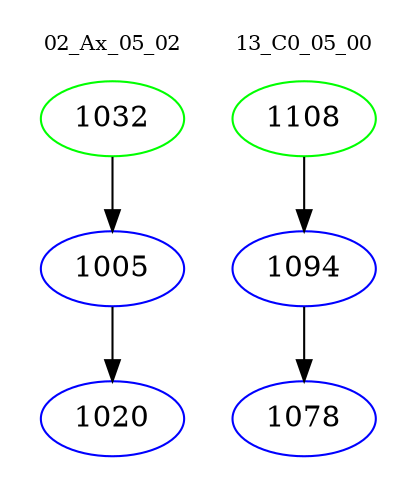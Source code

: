 digraph{
subgraph cluster_0 {
color = white
label = "02_Ax_05_02";
fontsize=10;
T0_1032 [label="1032", color="green"]
T0_1032 -> T0_1005 [color="black"]
T0_1005 [label="1005", color="blue"]
T0_1005 -> T0_1020 [color="black"]
T0_1020 [label="1020", color="blue"]
}
subgraph cluster_1 {
color = white
label = "13_C0_05_00";
fontsize=10;
T1_1108 [label="1108", color="green"]
T1_1108 -> T1_1094 [color="black"]
T1_1094 [label="1094", color="blue"]
T1_1094 -> T1_1078 [color="black"]
T1_1078 [label="1078", color="blue"]
}
}
